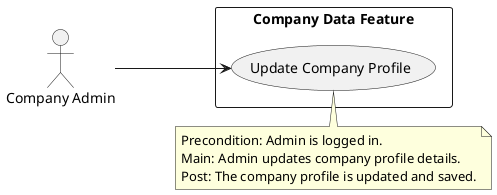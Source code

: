 @startuml
left to right direction

actor "Company Admin" as Admin

rectangle "Company Data Feature" as System {
    usecase "Update Company Profile" as UC_UpdateCompany
}

Admin --> UC_UpdateCompany

note top of UC_UpdateCompany
    Precondition: Admin is logged in.
    Main: Admin updates company profile details.
    Post: The company profile is updated and saved.
end note

@enduml
